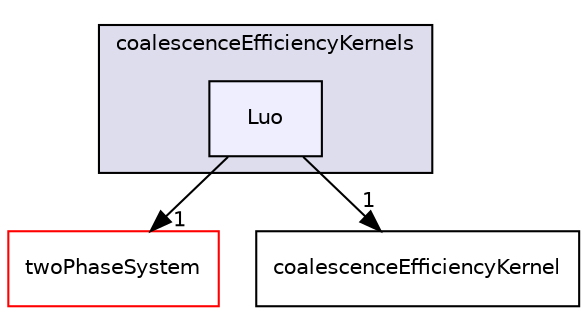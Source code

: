 digraph "Luo" {
  bgcolor=transparent;
  compound=true
  node [ fontsize="10", fontname="Helvetica"];
  edge [ labelfontsize="10", labelfontname="Helvetica"];
  subgraph clusterdir_f8cea5ddaf85017118957b9ebd36b43c {
    graph [ bgcolor="#ddddee", pencolor="black", label="coalescenceEfficiencyKernels" fontname="Helvetica", fontsize="10", URL="dir_f8cea5ddaf85017118957b9ebd36b43c.html"]
  dir_23c57b58408918b9693289af345ecb02 [shape=box, label="Luo", style="filled", fillcolor="#eeeeff", pencolor="black", URL="dir_23c57b58408918b9693289af345ecb02.html"];
  }
  dir_c8dd8d838525102dfd397a50c2714810 [shape=box label="twoPhaseSystem" color="red" URL="dir_c8dd8d838525102dfd397a50c2714810.html"];
  dir_64201f64a97ea2db4703a1fa734f7314 [shape=box label="coalescenceEfficiencyKernel" URL="dir_64201f64a97ea2db4703a1fa734f7314.html"];
  dir_23c57b58408918b9693289af345ecb02->dir_c8dd8d838525102dfd397a50c2714810 [headlabel="1", labeldistance=1.5 headhref="dir_000222_000054.html"];
  dir_23c57b58408918b9693289af345ecb02->dir_64201f64a97ea2db4703a1fa734f7314 [headlabel="1", labeldistance=1.5 headhref="dir_000222_000076.html"];
}
